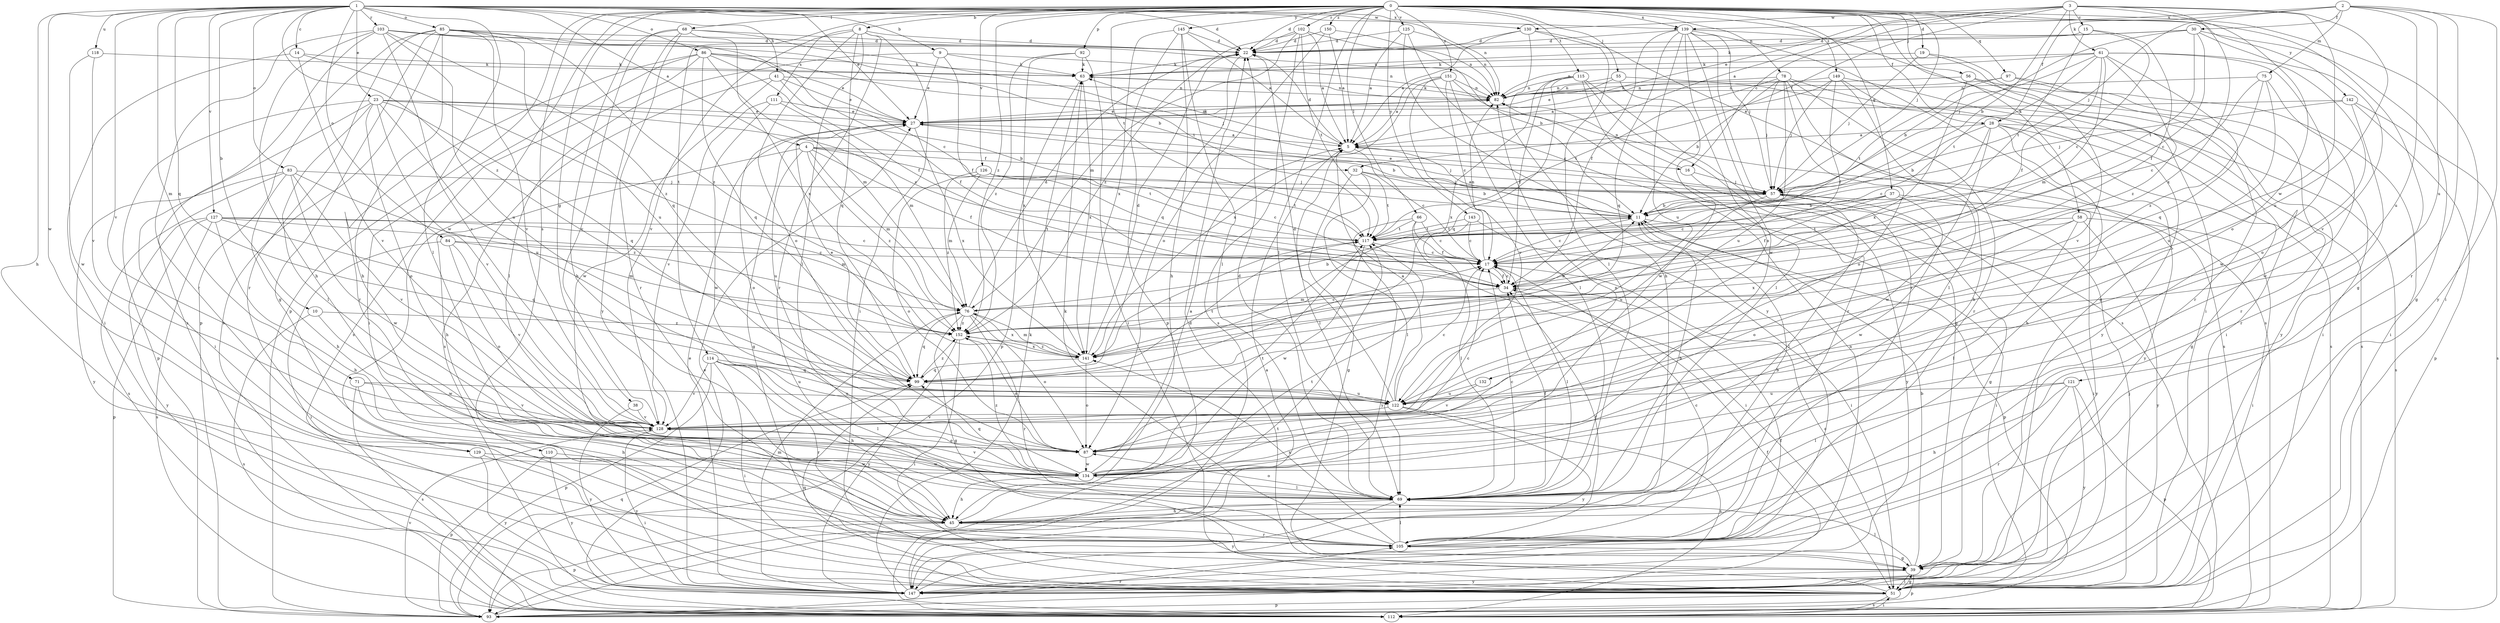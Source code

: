 strict digraph  {
0;
1;
2;
3;
4;
5;
8;
9;
10;
11;
14;
15;
16;
17;
19;
22;
23;
27;
28;
30;
32;
34;
37;
38;
39;
41;
45;
51;
55;
56;
57;
58;
61;
63;
66;
68;
69;
71;
75;
76;
78;
82;
83;
84;
85;
86;
87;
92;
93;
97;
99;
102;
103;
105;
110;
111;
112;
114;
115;
117;
118;
121;
122;
125;
126;
127;
128;
129;
130;
132;
134;
139;
141;
142;
143;
145;
147;
149;
150;
151;
152;
0 -> 8  [label=b];
0 -> 19  [label=d];
0 -> 22  [label=d];
0 -> 28  [label=f];
0 -> 37  [label=g];
0 -> 38  [label=g];
0 -> 39  [label=g];
0 -> 51  [label=i];
0 -> 55  [label=j];
0 -> 56  [label=j];
0 -> 57  [label=j];
0 -> 58  [label=k];
0 -> 66  [label=l];
0 -> 68  [label=l];
0 -> 69  [label=l];
0 -> 78  [label=n];
0 -> 92  [label=p];
0 -> 93  [label=p];
0 -> 97  [label=q];
0 -> 102  [label=r];
0 -> 110  [label=s];
0 -> 114  [label=t];
0 -> 115  [label=t];
0 -> 117  [label=t];
0 -> 125  [label=v];
0 -> 126  [label=v];
0 -> 129  [label=w];
0 -> 139  [label=x];
0 -> 142  [label=y];
0 -> 143  [label=y];
0 -> 145  [label=y];
0 -> 149  [label=z];
0 -> 150  [label=z];
0 -> 151  [label=z];
0 -> 152  [label=z];
1 -> 4  [label=a];
1 -> 9  [label=b];
1 -> 10  [label=b];
1 -> 14  [label=c];
1 -> 22  [label=d];
1 -> 23  [label=e];
1 -> 27  [label=e];
1 -> 41  [label=h];
1 -> 45  [label=h];
1 -> 69  [label=l];
1 -> 71  [label=m];
1 -> 82  [label=n];
1 -> 83  [label=o];
1 -> 84  [label=o];
1 -> 85  [label=o];
1 -> 86  [label=o];
1 -> 99  [label=q];
1 -> 103  [label=r];
1 -> 118  [label=u];
1 -> 127  [label=v];
1 -> 128  [label=v];
1 -> 129  [label=w];
1 -> 130  [label=w];
1 -> 139  [label=x];
1 -> 152  [label=z];
2 -> 28  [label=f];
2 -> 30  [label=f];
2 -> 57  [label=j];
2 -> 75  [label=m];
2 -> 105  [label=r];
2 -> 121  [label=u];
2 -> 122  [label=u];
2 -> 139  [label=x];
2 -> 147  [label=y];
3 -> 5  [label=a];
3 -> 11  [label=b];
3 -> 15  [label=c];
3 -> 16  [label=c];
3 -> 27  [label=e];
3 -> 32  [label=f];
3 -> 61  [label=k];
3 -> 87  [label=o];
3 -> 122  [label=u];
3 -> 130  [label=w];
3 -> 132  [label=w];
3 -> 141  [label=x];
4 -> 32  [label=f];
4 -> 34  [label=f];
4 -> 45  [label=h];
4 -> 57  [label=j];
4 -> 76  [label=m];
4 -> 117  [label=t];
4 -> 122  [label=u];
4 -> 152  [label=z];
5 -> 16  [label=c];
5 -> 17  [label=c];
5 -> 22  [label=d];
5 -> 63  [label=k];
5 -> 69  [label=l];
8 -> 22  [label=d];
8 -> 51  [label=i];
8 -> 69  [label=l];
8 -> 87  [label=o];
8 -> 99  [label=q];
8 -> 105  [label=r];
8 -> 111  [label=s];
8 -> 128  [label=v];
9 -> 27  [label=e];
9 -> 34  [label=f];
9 -> 63  [label=k];
9 -> 69  [label=l];
9 -> 82  [label=n];
10 -> 112  [label=s];
10 -> 134  [label=w];
10 -> 152  [label=z];
11 -> 5  [label=a];
11 -> 17  [label=c];
11 -> 51  [label=i];
11 -> 93  [label=p];
11 -> 117  [label=t];
14 -> 51  [label=i];
14 -> 63  [label=k];
14 -> 128  [label=v];
14 -> 152  [label=z];
15 -> 17  [label=c];
15 -> 22  [label=d];
15 -> 34  [label=f];
15 -> 117  [label=t];
16 -> 57  [label=j];
16 -> 82  [label=n];
16 -> 147  [label=y];
17 -> 34  [label=f];
17 -> 69  [label=l];
17 -> 82  [label=n];
19 -> 57  [label=j];
19 -> 63  [label=k];
19 -> 105  [label=r];
19 -> 128  [label=v];
22 -> 63  [label=k];
22 -> 99  [label=q];
23 -> 11  [label=b];
23 -> 17  [label=c];
23 -> 27  [label=e];
23 -> 51  [label=i];
23 -> 69  [label=l];
23 -> 87  [label=o];
23 -> 93  [label=p];
23 -> 99  [label=q];
23 -> 122  [label=u];
23 -> 128  [label=v];
27 -> 5  [label=a];
27 -> 11  [label=b];
27 -> 39  [label=g];
27 -> 82  [label=n];
27 -> 87  [label=o];
27 -> 141  [label=x];
28 -> 5  [label=a];
28 -> 11  [label=b];
28 -> 17  [label=c];
28 -> 39  [label=g];
28 -> 45  [label=h];
28 -> 112  [label=s];
28 -> 134  [label=w];
28 -> 147  [label=y];
30 -> 17  [label=c];
30 -> 22  [label=d];
30 -> 39  [label=g];
30 -> 57  [label=j];
30 -> 63  [label=k];
30 -> 117  [label=t];
30 -> 128  [label=v];
32 -> 11  [label=b];
32 -> 39  [label=g];
32 -> 57  [label=j];
32 -> 69  [label=l];
32 -> 117  [label=t];
34 -> 17  [label=c];
34 -> 76  [label=m];
37 -> 11  [label=b];
37 -> 17  [label=c];
37 -> 34  [label=f];
37 -> 134  [label=w];
37 -> 147  [label=y];
38 -> 128  [label=v];
38 -> 147  [label=y];
39 -> 11  [label=b];
39 -> 51  [label=i];
39 -> 69  [label=l];
39 -> 93  [label=p];
39 -> 147  [label=y];
41 -> 27  [label=e];
41 -> 34  [label=f];
41 -> 82  [label=n];
41 -> 112  [label=s];
41 -> 134  [label=w];
45 -> 11  [label=b];
45 -> 93  [label=p];
45 -> 105  [label=r];
45 -> 117  [label=t];
51 -> 17  [label=c];
51 -> 22  [label=d];
51 -> 39  [label=g];
51 -> 57  [label=j];
51 -> 93  [label=p];
51 -> 99  [label=q];
51 -> 112  [label=s];
55 -> 27  [label=e];
55 -> 82  [label=n];
55 -> 112  [label=s];
55 -> 134  [label=w];
56 -> 51  [label=i];
56 -> 82  [label=n];
56 -> 141  [label=x];
56 -> 147  [label=y];
57 -> 11  [label=b];
57 -> 27  [label=e];
57 -> 39  [label=g];
57 -> 51  [label=i];
57 -> 69  [label=l];
57 -> 122  [label=u];
58 -> 51  [label=i];
58 -> 69  [label=l];
58 -> 87  [label=o];
58 -> 117  [label=t];
58 -> 141  [label=x];
58 -> 147  [label=y];
61 -> 11  [label=b];
61 -> 34  [label=f];
61 -> 63  [label=k];
61 -> 76  [label=m];
61 -> 82  [label=n];
61 -> 87  [label=o];
61 -> 99  [label=q];
61 -> 117  [label=t];
61 -> 134  [label=w];
61 -> 152  [label=z];
63 -> 82  [label=n];
63 -> 93  [label=p];
63 -> 141  [label=x];
66 -> 17  [label=c];
66 -> 34  [label=f];
66 -> 51  [label=i];
66 -> 117  [label=t];
66 -> 147  [label=y];
68 -> 22  [label=d];
68 -> 45  [label=h];
68 -> 105  [label=r];
68 -> 117  [label=t];
68 -> 128  [label=v];
68 -> 141  [label=x];
68 -> 147  [label=y];
69 -> 11  [label=b];
69 -> 17  [label=c];
69 -> 22  [label=d];
69 -> 34  [label=f];
69 -> 45  [label=h];
69 -> 87  [label=o];
69 -> 147  [label=y];
71 -> 45  [label=h];
71 -> 112  [label=s];
71 -> 122  [label=u];
71 -> 128  [label=v];
75 -> 17  [label=c];
75 -> 82  [label=n];
75 -> 122  [label=u];
75 -> 134  [label=w];
75 -> 152  [label=z];
76 -> 11  [label=b];
76 -> 22  [label=d];
76 -> 39  [label=g];
76 -> 87  [label=o];
76 -> 99  [label=q];
76 -> 105  [label=r];
76 -> 141  [label=x];
76 -> 152  [label=z];
78 -> 11  [label=b];
78 -> 57  [label=j];
78 -> 69  [label=l];
78 -> 82  [label=n];
78 -> 87  [label=o];
78 -> 105  [label=r];
78 -> 112  [label=s];
78 -> 117  [label=t];
78 -> 122  [label=u];
82 -> 27  [label=e];
82 -> 63  [label=k];
83 -> 45  [label=h];
83 -> 57  [label=j];
83 -> 112  [label=s];
83 -> 128  [label=v];
83 -> 134  [label=w];
83 -> 147  [label=y];
83 -> 152  [label=z];
84 -> 17  [label=c];
84 -> 51  [label=i];
84 -> 76  [label=m];
84 -> 87  [label=o];
84 -> 128  [label=v];
85 -> 17  [label=c];
85 -> 22  [label=d];
85 -> 39  [label=g];
85 -> 45  [label=h];
85 -> 93  [label=p];
85 -> 105  [label=r];
85 -> 112  [label=s];
85 -> 122  [label=u];
85 -> 128  [label=v];
85 -> 152  [label=z];
86 -> 27  [label=e];
86 -> 34  [label=f];
86 -> 51  [label=i];
86 -> 57  [label=j];
86 -> 63  [label=k];
86 -> 76  [label=m];
86 -> 99  [label=q];
86 -> 105  [label=r];
86 -> 112  [label=s];
87 -> 17  [label=c];
87 -> 134  [label=w];
92 -> 51  [label=i];
92 -> 63  [label=k];
92 -> 141  [label=x];
92 -> 152  [label=z];
93 -> 34  [label=f];
93 -> 99  [label=q];
93 -> 105  [label=r];
93 -> 117  [label=t];
93 -> 128  [label=v];
97 -> 51  [label=i];
97 -> 82  [label=n];
97 -> 105  [label=r];
97 -> 117  [label=t];
99 -> 27  [label=e];
99 -> 117  [label=t];
99 -> 122  [label=u];
99 -> 152  [label=z];
102 -> 5  [label=a];
102 -> 22  [label=d];
102 -> 76  [label=m];
102 -> 82  [label=n];
102 -> 112  [label=s];
102 -> 117  [label=t];
102 -> 152  [label=z];
103 -> 11  [label=b];
103 -> 22  [label=d];
103 -> 45  [label=h];
103 -> 82  [label=n];
103 -> 99  [label=q];
103 -> 105  [label=r];
103 -> 112  [label=s];
103 -> 122  [label=u];
103 -> 128  [label=v];
105 -> 17  [label=c];
105 -> 34  [label=f];
105 -> 39  [label=g];
105 -> 63  [label=k];
105 -> 69  [label=l];
105 -> 141  [label=x];
110 -> 93  [label=p];
110 -> 134  [label=w];
110 -> 147  [label=y];
111 -> 27  [label=e];
111 -> 76  [label=m];
111 -> 128  [label=v];
111 -> 134  [label=w];
112 -> 27  [label=e];
112 -> 51  [label=i];
114 -> 45  [label=h];
114 -> 51  [label=i];
114 -> 69  [label=l];
114 -> 93  [label=p];
114 -> 99  [label=q];
114 -> 105  [label=r];
114 -> 122  [label=u];
114 -> 128  [label=v];
115 -> 34  [label=f];
115 -> 39  [label=g];
115 -> 69  [label=l];
115 -> 82  [label=n];
115 -> 99  [label=q];
115 -> 105  [label=r];
115 -> 141  [label=x];
117 -> 17  [label=c];
117 -> 134  [label=w];
118 -> 63  [label=k];
118 -> 128  [label=v];
118 -> 134  [label=w];
121 -> 45  [label=h];
121 -> 69  [label=l];
121 -> 93  [label=p];
121 -> 105  [label=r];
121 -> 122  [label=u];
121 -> 147  [label=y];
122 -> 5  [label=a];
122 -> 17  [label=c];
122 -> 22  [label=d];
122 -> 112  [label=s];
122 -> 128  [label=v];
122 -> 147  [label=y];
125 -> 5  [label=a];
125 -> 22  [label=d];
125 -> 82  [label=n];
125 -> 112  [label=s];
125 -> 147  [label=y];
126 -> 17  [label=c];
126 -> 57  [label=j];
126 -> 76  [label=m];
126 -> 87  [label=o];
126 -> 117  [label=t];
126 -> 152  [label=z];
127 -> 17  [label=c];
127 -> 45  [label=h];
127 -> 76  [label=m];
127 -> 93  [label=p];
127 -> 99  [label=q];
127 -> 112  [label=s];
127 -> 117  [label=t];
127 -> 147  [label=y];
128 -> 87  [label=o];
128 -> 147  [label=y];
129 -> 51  [label=i];
129 -> 134  [label=w];
129 -> 147  [label=y];
130 -> 5  [label=a];
130 -> 22  [label=d];
130 -> 45  [label=h];
130 -> 69  [label=l];
130 -> 112  [label=s];
132 -> 122  [label=u];
132 -> 128  [label=v];
134 -> 5  [label=a];
134 -> 45  [label=h];
134 -> 69  [label=l];
134 -> 82  [label=n];
134 -> 99  [label=q];
134 -> 117  [label=t];
134 -> 128  [label=v];
134 -> 152  [label=z];
139 -> 22  [label=d];
139 -> 34  [label=f];
139 -> 39  [label=g];
139 -> 51  [label=i];
139 -> 57  [label=j];
139 -> 87  [label=o];
139 -> 99  [label=q];
139 -> 105  [label=r];
139 -> 122  [label=u];
139 -> 134  [label=w];
141 -> 22  [label=d];
141 -> 76  [label=m];
141 -> 87  [label=o];
141 -> 99  [label=q];
141 -> 117  [label=t];
141 -> 152  [label=z];
142 -> 27  [label=e];
142 -> 57  [label=j];
142 -> 93  [label=p];
142 -> 105  [label=r];
142 -> 112  [label=s];
143 -> 17  [label=c];
143 -> 51  [label=i];
143 -> 69  [label=l];
143 -> 117  [label=t];
145 -> 5  [label=a];
145 -> 22  [label=d];
145 -> 45  [label=h];
145 -> 69  [label=l];
145 -> 93  [label=p];
145 -> 141  [label=x];
147 -> 5  [label=a];
147 -> 27  [label=e];
147 -> 34  [label=f];
147 -> 63  [label=k];
147 -> 76  [label=m];
147 -> 82  [label=n];
149 -> 5  [label=a];
149 -> 34  [label=f];
149 -> 45  [label=h];
149 -> 51  [label=i];
149 -> 57  [label=j];
149 -> 82  [label=n];
149 -> 147  [label=y];
150 -> 5  [label=a];
150 -> 11  [label=b];
150 -> 22  [label=d];
150 -> 87  [label=o];
151 -> 5  [label=a];
151 -> 17  [label=c];
151 -> 69  [label=l];
151 -> 82  [label=n];
151 -> 112  [label=s];
151 -> 128  [label=v];
151 -> 141  [label=x];
152 -> 11  [label=b];
152 -> 17  [label=c];
152 -> 51  [label=i];
152 -> 87  [label=o];
152 -> 141  [label=x];
152 -> 147  [label=y];
}
